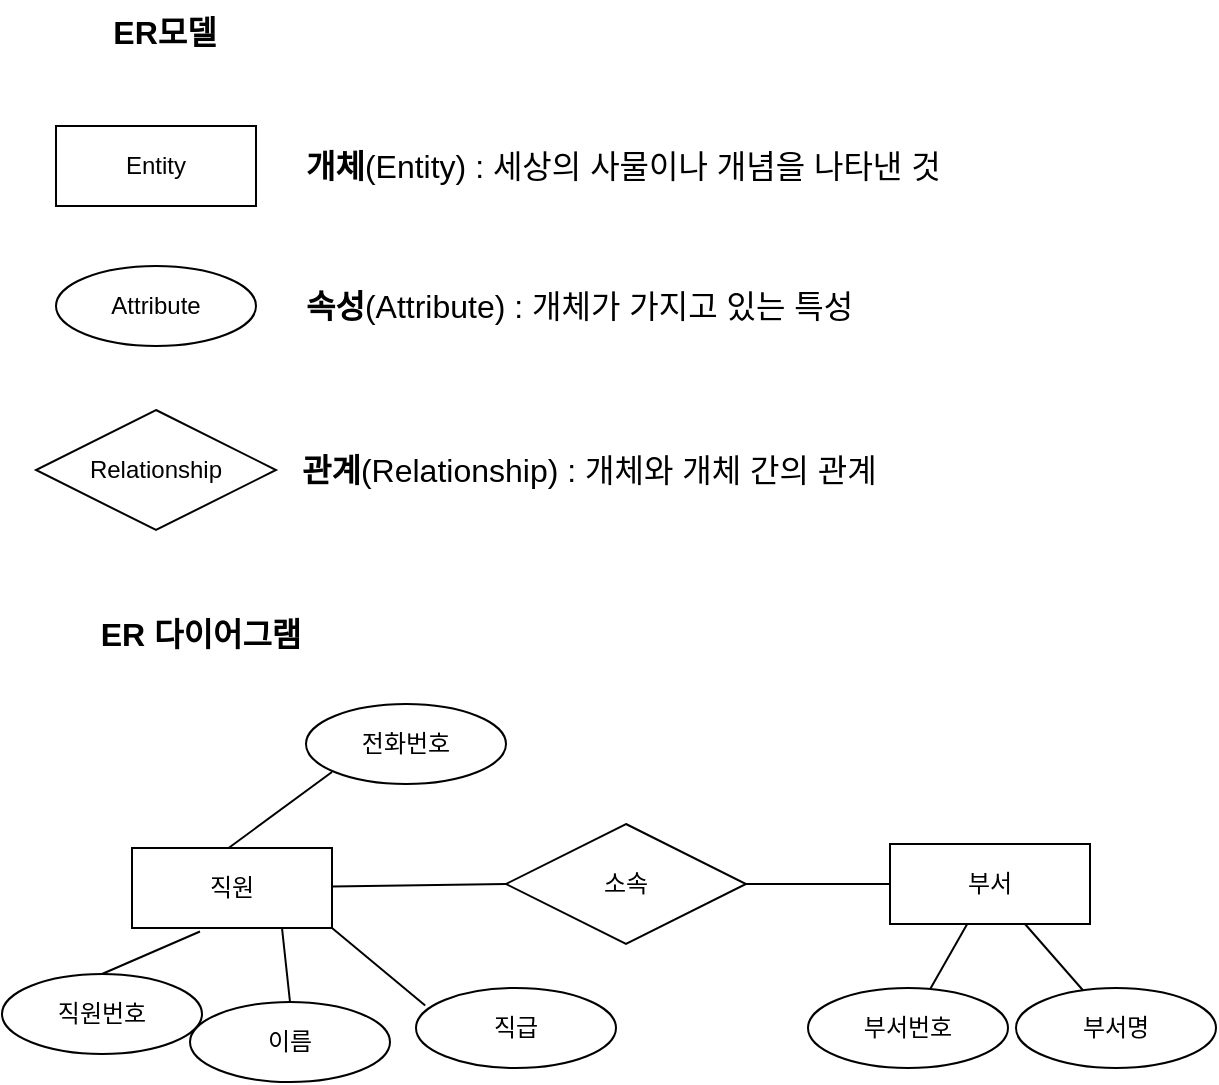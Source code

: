 <mxfile version="24.2.8" type="device">
  <diagram name="페이지-1" id="guaEVYsh_E22QLHwIQvN">
    <mxGraphModel dx="1122" dy="818" grid="0" gridSize="10" guides="1" tooltips="1" connect="1" arrows="1" fold="1" page="0" pageScale="1" pageWidth="827" pageHeight="1169" math="0" shadow="0">
      <root>
        <mxCell id="0" />
        <mxCell id="1" parent="0" />
        <mxCell id="OOCHV7wDrw1hriu58t99-1" value="Entity" style="whiteSpace=wrap;html=1;align=center;" vertex="1" parent="1">
          <mxGeometry x="8" y="-5" width="100" height="40" as="geometry" />
        </mxCell>
        <mxCell id="OOCHV7wDrw1hriu58t99-2" value="&lt;b&gt;개체&lt;/b&gt;(Entity) : 세상의 사물이나 개념을 나타낸 것" style="text;html=1;align=left;verticalAlign=middle;resizable=0;points=[];autosize=1;strokeColor=none;fillColor=none;fontSize=16;" vertex="1" parent="1">
          <mxGeometry x="131" y="-0.5" width="356" height="31" as="geometry" />
        </mxCell>
        <mxCell id="OOCHV7wDrw1hriu58t99-3" value="Attribute" style="ellipse;whiteSpace=wrap;html=1;align=center;" vertex="1" parent="1">
          <mxGeometry x="8" y="65" width="100" height="40" as="geometry" />
        </mxCell>
        <mxCell id="OOCHV7wDrw1hriu58t99-5" value="&lt;b&gt;속성&lt;/b&gt;(Attribute) : 개체가 가지고 있는 특성" style="text;html=1;align=left;verticalAlign=middle;resizable=0;points=[];autosize=1;strokeColor=none;fillColor=none;fontSize=16;" vertex="1" parent="1">
          <mxGeometry x="131" y="69.5" width="307" height="31" as="geometry" />
        </mxCell>
        <mxCell id="OOCHV7wDrw1hriu58t99-6" value="Relationship" style="shape=rhombus;perimeter=rhombusPerimeter;whiteSpace=wrap;html=1;align=center;" vertex="1" parent="1">
          <mxGeometry x="-2" y="137" width="120" height="60" as="geometry" />
        </mxCell>
        <mxCell id="OOCHV7wDrw1hriu58t99-7" value="&lt;b&gt;관계&lt;/b&gt;(Relationship) : 개체와 개체 간의 관계" style="text;html=1;align=left;verticalAlign=middle;resizable=0;points=[];autosize=1;strokeColor=none;fillColor=none;fontSize=16;" vertex="1" parent="1">
          <mxGeometry x="129" y="151.5" width="319" height="31" as="geometry" />
        </mxCell>
        <mxCell id="OOCHV7wDrw1hriu58t99-8" value="&lt;b&gt;ER모델&lt;/b&gt;" style="text;html=1;align=center;verticalAlign=middle;resizable=0;points=[];autosize=1;strokeColor=none;fillColor=none;fontSize=16;" vertex="1" parent="1">
          <mxGeometry x="26" y="-68" width="72" height="31" as="geometry" />
        </mxCell>
        <mxCell id="OOCHV7wDrw1hriu58t99-28" style="edgeStyle=none;curved=1;rounded=0;orthogonalLoop=1;jettySize=auto;html=1;entryX=0;entryY=0.5;entryDx=0;entryDy=0;fontSize=12;startSize=8;endSize=8;startArrow=none;startFill=0;endArrow=none;endFill=0;" edge="1" parent="1" source="OOCHV7wDrw1hriu58t99-9" target="OOCHV7wDrw1hriu58t99-27">
          <mxGeometry relative="1" as="geometry" />
        </mxCell>
        <mxCell id="OOCHV7wDrw1hriu58t99-9" value="직원" style="whiteSpace=wrap;html=1;align=center;" vertex="1" parent="1">
          <mxGeometry x="46" y="356" width="100" height="40" as="geometry" />
        </mxCell>
        <mxCell id="OOCHV7wDrw1hriu58t99-10" value="&lt;b&gt;ER 다이어그램&lt;/b&gt;" style="text;html=1;align=center;verticalAlign=middle;resizable=0;points=[];autosize=1;strokeColor=none;fillColor=none;fontSize=16;" vertex="1" parent="1">
          <mxGeometry x="17" y="233" width="125" height="31" as="geometry" />
        </mxCell>
        <mxCell id="OOCHV7wDrw1hriu58t99-11" value="직원번호" style="ellipse;whiteSpace=wrap;html=1;align=center;" vertex="1" parent="1">
          <mxGeometry x="-19" y="419" width="100" height="40" as="geometry" />
        </mxCell>
        <mxCell id="OOCHV7wDrw1hriu58t99-12" value="이름" style="ellipse;whiteSpace=wrap;html=1;align=center;" vertex="1" parent="1">
          <mxGeometry x="75" y="433" width="100" height="40" as="geometry" />
        </mxCell>
        <mxCell id="OOCHV7wDrw1hriu58t99-13" value="직급" style="ellipse;whiteSpace=wrap;html=1;align=center;" vertex="1" parent="1">
          <mxGeometry x="188" y="426" width="100" height="40" as="geometry" />
        </mxCell>
        <mxCell id="OOCHV7wDrw1hriu58t99-14" value="전화번호" style="ellipse;whiteSpace=wrap;html=1;align=center;" vertex="1" parent="1">
          <mxGeometry x="133" y="284" width="100" height="40" as="geometry" />
        </mxCell>
        <mxCell id="OOCHV7wDrw1hriu58t99-16" value="" style="endArrow=none;html=1;rounded=0;fontSize=12;startSize=8;endSize=8;curved=1;exitX=0.5;exitY=0;exitDx=0;exitDy=0;entryX=0;entryY=0.5;entryDx=0;entryDy=0;startArrow=none;startFill=0;endFill=0;" edge="1" parent="1">
          <mxGeometry relative="1" as="geometry">
            <mxPoint x="94.31" y="356" as="sourcePoint" />
            <mxPoint x="146" y="318" as="targetPoint" />
          </mxGeometry>
        </mxCell>
        <mxCell id="OOCHV7wDrw1hriu58t99-17" value="" style="endArrow=none;html=1;rounded=0;fontSize=12;startSize=8;endSize=8;curved=1;exitX=1;exitY=1;exitDx=0;exitDy=0;entryX=0.046;entryY=0.219;entryDx=0;entryDy=0;entryPerimeter=0;startArrow=none;startFill=0;endFill=0;" edge="1" parent="1" source="OOCHV7wDrw1hriu58t99-9" target="OOCHV7wDrw1hriu58t99-13">
          <mxGeometry relative="1" as="geometry">
            <mxPoint x="126" y="391" as="sourcePoint" />
            <mxPoint x="202.69" y="377" as="targetPoint" />
          </mxGeometry>
        </mxCell>
        <mxCell id="OOCHV7wDrw1hriu58t99-18" value="" style="endArrow=none;html=1;rounded=0;fontSize=12;startSize=8;endSize=8;curved=1;entryX=0.75;entryY=1;entryDx=0;entryDy=0;exitX=0.5;exitY=0;exitDx=0;exitDy=0;startArrow=none;startFill=0;endFill=0;" edge="1" parent="1" source="OOCHV7wDrw1hriu58t99-12" target="OOCHV7wDrw1hriu58t99-9">
          <mxGeometry relative="1" as="geometry">
            <mxPoint x="142" y="409" as="sourcePoint" />
            <mxPoint x="186" y="398" as="targetPoint" />
          </mxGeometry>
        </mxCell>
        <mxCell id="OOCHV7wDrw1hriu58t99-21" value="" style="endArrow=none;html=1;rounded=0;fontSize=12;startSize=8;endSize=8;curved=1;exitX=0.5;exitY=0;exitDx=0;exitDy=0;entryX=0.34;entryY=1.044;entryDx=0;entryDy=0;entryPerimeter=0;startArrow=none;startFill=0;endFill=0;" edge="1" parent="1" source="OOCHV7wDrw1hriu58t99-11" target="OOCHV7wDrw1hriu58t99-9">
          <mxGeometry relative="1" as="geometry">
            <mxPoint x="21" y="410" as="sourcePoint" />
            <mxPoint x="97.69" y="396" as="targetPoint" />
          </mxGeometry>
        </mxCell>
        <mxCell id="OOCHV7wDrw1hriu58t99-24" style="edgeStyle=none;curved=1;rounded=0;orthogonalLoop=1;jettySize=auto;html=1;fontSize=12;startSize=8;endSize=8;startArrow=none;startFill=0;endArrow=none;endFill=0;" edge="1" parent="1" source="OOCHV7wDrw1hriu58t99-22" target="OOCHV7wDrw1hriu58t99-23">
          <mxGeometry relative="1" as="geometry" />
        </mxCell>
        <mxCell id="OOCHV7wDrw1hriu58t99-26" style="edgeStyle=none;curved=1;rounded=0;orthogonalLoop=1;jettySize=auto;html=1;fontSize=12;startSize=8;endSize=8;startArrow=none;startFill=0;endArrow=none;endFill=0;" edge="1" parent="1" source="OOCHV7wDrw1hriu58t99-22" target="OOCHV7wDrw1hriu58t99-25">
          <mxGeometry relative="1" as="geometry" />
        </mxCell>
        <mxCell id="OOCHV7wDrw1hriu58t99-29" style="edgeStyle=none;curved=1;rounded=0;orthogonalLoop=1;jettySize=auto;html=1;entryX=1;entryY=0.5;entryDx=0;entryDy=0;fontSize=12;startSize=8;endSize=8;startArrow=none;startFill=0;endArrow=none;endFill=0;" edge="1" parent="1" source="OOCHV7wDrw1hriu58t99-22" target="OOCHV7wDrw1hriu58t99-27">
          <mxGeometry relative="1" as="geometry" />
        </mxCell>
        <mxCell id="OOCHV7wDrw1hriu58t99-22" value="부서" style="whiteSpace=wrap;html=1;align=center;" vertex="1" parent="1">
          <mxGeometry x="425" y="354" width="100" height="40" as="geometry" />
        </mxCell>
        <mxCell id="OOCHV7wDrw1hriu58t99-23" value="부서번호" style="ellipse;whiteSpace=wrap;html=1;align=center;" vertex="1" parent="1">
          <mxGeometry x="384" y="426" width="100" height="40" as="geometry" />
        </mxCell>
        <mxCell id="OOCHV7wDrw1hriu58t99-25" value="부서명" style="ellipse;whiteSpace=wrap;html=1;align=center;" vertex="1" parent="1">
          <mxGeometry x="488" y="426" width="100" height="40" as="geometry" />
        </mxCell>
        <mxCell id="OOCHV7wDrw1hriu58t99-27" value="소속" style="shape=rhombus;perimeter=rhombusPerimeter;whiteSpace=wrap;html=1;align=center;" vertex="1" parent="1">
          <mxGeometry x="233" y="344" width="120" height="60" as="geometry" />
        </mxCell>
      </root>
    </mxGraphModel>
  </diagram>
</mxfile>
